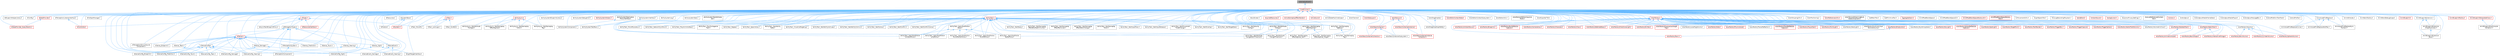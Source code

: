 digraph "AutomationEvent.h"
{
 // INTERACTIVE_SVG=YES
 // LATEX_PDF_SIZE
  bgcolor="transparent";
  edge [fontname=Helvetica,fontsize=10,labelfontname=Helvetica,labelfontsize=10];
  node [fontname=Helvetica,fontsize=10,shape=box,height=0.2,width=0.4];
  Node1 [id="Node000001",label="AutomationEvent.h",height=0.2,width=0.4,color="gray40", fillcolor="grey60", style="filled", fontcolor="black",tooltip=" "];
  Node1 -> Node2 [id="edge1_Node000001_Node000002",dir="back",color="steelblue1",style="solid",tooltip=" "];
  Node2 [id="Node000002",label="CoreMinimal.h",height=0.2,width=0.4,color="red", fillcolor="#FFF0F0", style="filled",URL="$d7/d67/CoreMinimal_8h.html",tooltip=" "];
  Node2 -> Node3 [id="edge2_Node000002_Node000003",dir="back",color="steelblue1",style="solid",tooltip=" "];
  Node3 [id="Node000003",label="AIAsyncTaskBlueprintProxy.h",height=0.2,width=0.4,color="grey40", fillcolor="white", style="filled",URL="$db/d07/AIAsyncTaskBlueprintProxy_8h.html",tooltip=" "];
  Node2 -> Node4 [id="edge3_Node000002_Node000004",dir="back",color="steelblue1",style="solid",tooltip=" "];
  Node4 [id="Node000004",label="AIBlueprintHelperLibrary.h",height=0.2,width=0.4,color="grey40", fillcolor="white", style="filled",URL="$dc/d00/AIBlueprintHelperLibrary_8h.html",tooltip=" "];
  Node2 -> Node5 [id="edge4_Node000002_Node000005",dir="back",color="steelblue1",style="solid",tooltip=" "];
  Node5 [id="Node000005",label="AIConfig.h",height=0.2,width=0.4,color="grey40", fillcolor="white", style="filled",URL="$da/da3/AIConfig_8h.html",tooltip=" "];
  Node2 -> Node6 [id="edge5_Node000002_Node000006",dir="back",color="steelblue1",style="solid",tooltip=" "];
  Node6 [id="Node000006",label="AIController.h",height=0.2,width=0.4,color="red", fillcolor="#FFF0F0", style="filled",URL="$d7/dd8/AIController_8h.html",tooltip=" "];
  Node2 -> Node9 [id="edge6_Node000002_Node000009",dir="back",color="steelblue1",style="solid",tooltip=" "];
  Node9 [id="Node000009",label="AIDataProvider.h",height=0.2,width=0.4,color="red", fillcolor="#FFF0F0", style="filled",URL="$dd/d5b/AIDataProvider_8h.html",tooltip=" "];
  Node9 -> Node10 [id="edge7_Node000009_Node000010",dir="back",color="steelblue1",style="solid",tooltip=" "];
  Node10 [id="Node000010",label="AIDataProvider_QueryParams.h",height=0.2,width=0.4,color="red", fillcolor="#FFF0F0", style="filled",URL="$d3/dd9/AIDataProvider__QueryParams_8h.html",tooltip=" "];
  Node2 -> Node10 [id="edge8_Node000002_Node000010",dir="back",color="steelblue1",style="solid",tooltip=" "];
  Node2 -> Node20 [id="edge9_Node000002_Node000020",dir="back",color="steelblue1",style="solid",tooltip=" "];
  Node20 [id="Node000020",label="AIHotSpotManager.h",height=0.2,width=0.4,color="grey40", fillcolor="white", style="filled",URL="$da/d1d/AIHotSpotManager_8h.html",tooltip=" "];
  Node2 -> Node21 [id="edge10_Node000002_Node000021",dir="back",color="steelblue1",style="solid",tooltip=" "];
  Node21 [id="Node000021",label="AIModule.h",height=0.2,width=0.4,color="grey40", fillcolor="white", style="filled",URL="$d9/df1/AIModule_8h.html",tooltip=" "];
  Node2 -> Node22 [id="edge11_Node000002_Node000022",dir="back",color="steelblue1",style="solid",tooltip=" "];
  Node22 [id="Node000022",label="AIPerceptionComponent.h",height=0.2,width=0.4,color="grey40", fillcolor="white", style="filled",URL="$d6/d0a/AIPerceptionComponent_8h.html",tooltip=" "];
  Node2 -> Node23 [id="edge12_Node000002_Node000023",dir="back",color="steelblue1",style="solid",tooltip=" "];
  Node23 [id="Node000023",label="AIPerceptionListenerInterface.h",height=0.2,width=0.4,color="grey40", fillcolor="white", style="filled",URL="$d4/dd7/AIPerceptionListenerInterface_8h.html",tooltip=" "];
  Node23 -> Node6 [id="edge13_Node000023_Node000006",dir="back",color="steelblue1",style="solid",tooltip=" "];
  Node2 -> Node24 [id="edge14_Node000002_Node000024",dir="back",color="steelblue1",style="solid",tooltip=" "];
  Node24 [id="Node000024",label="AIPerceptionStimuliSource\lComponent.h",height=0.2,width=0.4,color="grey40", fillcolor="white", style="filled",URL="$df/da3/AIPerceptionStimuliSourceComponent_8h.html",tooltip=" "];
  Node2 -> Node25 [id="edge15_Node000002_Node000025",dir="back",color="steelblue1",style="solid",tooltip=" "];
  Node25 [id="Node000025",label="AIPerceptionSystem.h",height=0.2,width=0.4,color="grey40", fillcolor="white", style="filled",URL="$d0/d08/AIPerceptionSystem_8h.html",tooltip=" "];
  Node25 -> Node22 [id="edge16_Node000025_Node000022",dir="back",color="steelblue1",style="solid",tooltip=" "];
  Node2 -> Node26 [id="edge17_Node000002_Node000026",dir="back",color="steelblue1",style="solid",tooltip=" "];
  Node26 [id="Node000026",label="AIPerceptionTypes.h",height=0.2,width=0.4,color="grey40", fillcolor="white", style="filled",URL="$de/d00/AIPerceptionTypes_8h.html",tooltip=" "];
  Node26 -> Node22 [id="edge18_Node000026_Node000022",dir="back",color="steelblue1",style="solid",tooltip=" "];
  Node26 -> Node25 [id="edge19_Node000026_Node000025",dir="back",color="steelblue1",style="solid",tooltip=" "];
  Node26 -> Node27 [id="edge20_Node000026_Node000027",dir="back",color="steelblue1",style="solid",tooltip=" "];
  Node27 [id="Node000027",label="AISense.h",height=0.2,width=0.4,color="red", fillcolor="#FFF0F0", style="filled",URL="$d3/dbd/AISense_8h.html",tooltip=" "];
  Node27 -> Node22 [id="edge21_Node000027_Node000022",dir="back",color="steelblue1",style="solid",tooltip=" "];
  Node27 -> Node24 [id="edge22_Node000027_Node000024",dir="back",color="steelblue1",style="solid",tooltip=" "];
  Node27 -> Node25 [id="edge23_Node000027_Node000025",dir="back",color="steelblue1",style="solid",tooltip=" "];
  Node27 -> Node28 [id="edge24_Node000027_Node000028",dir="back",color="steelblue1",style="solid",tooltip=" "];
  Node28 [id="Node000028",label="AISenseConfig.h",height=0.2,width=0.4,color="grey40", fillcolor="white", style="filled",URL="$d4/d73/AISenseConfig_8h.html",tooltip=" "];
  Node28 -> Node29 [id="edge25_Node000028_Node000029",dir="back",color="steelblue1",style="solid",tooltip=" "];
  Node29 [id="Node000029",label="AISenseConfig_Blueprint.h",height=0.2,width=0.4,color="grey40", fillcolor="white", style="filled",URL="$d7/ddf/AISenseConfig__Blueprint_8h.html",tooltip=" "];
  Node28 -> Node30 [id="edge26_Node000028_Node000030",dir="back",color="steelblue1",style="solid",tooltip=" "];
  Node30 [id="Node000030",label="AISenseConfig_Damage.h",height=0.2,width=0.4,color="grey40", fillcolor="white", style="filled",URL="$d4/d13/AISenseConfig__Damage_8h.html",tooltip=" "];
  Node28 -> Node31 [id="edge27_Node000028_Node000031",dir="back",color="steelblue1",style="solid",tooltip=" "];
  Node31 [id="Node000031",label="AISenseConfig_Hearing.h",height=0.2,width=0.4,color="grey40", fillcolor="white", style="filled",URL="$df/d81/AISenseConfig__Hearing_8h.html",tooltip=" "];
  Node28 -> Node32 [id="edge28_Node000028_Node000032",dir="back",color="steelblue1",style="solid",tooltip=" "];
  Node32 [id="Node000032",label="AISenseConfig_Prediction.h",height=0.2,width=0.4,color="grey40", fillcolor="white", style="filled",URL="$d2/d6e/AISenseConfig__Prediction_8h.html",tooltip=" "];
  Node28 -> Node33 [id="edge29_Node000028_Node000033",dir="back",color="steelblue1",style="solid",tooltip=" "];
  Node33 [id="Node000033",label="AISenseConfig_Sight.h",height=0.2,width=0.4,color="grey40", fillcolor="white", style="filled",URL="$d7/d17/AISenseConfig__Sight_8h.html",tooltip=" "];
  Node28 -> Node34 [id="edge30_Node000028_Node000034",dir="back",color="steelblue1",style="solid",tooltip=" "];
  Node34 [id="Node000034",label="AISenseConfig_Team.h",height=0.2,width=0.4,color="grey40", fillcolor="white", style="filled",URL="$dc/daf/AISenseConfig__Team_8h.html",tooltip=" "];
  Node28 -> Node35 [id="edge31_Node000028_Node000035",dir="back",color="steelblue1",style="solid",tooltip=" "];
  Node35 [id="Node000035",label="AISenseConfig_Touch.h",height=0.2,width=0.4,color="grey40", fillcolor="white", style="filled",URL="$df/d3a/AISenseConfig__Touch_8h.html",tooltip=" "];
  Node27 -> Node29 [id="edge32_Node000027_Node000029",dir="back",color="steelblue1",style="solid",tooltip=" "];
  Node27 -> Node30 [id="edge33_Node000027_Node000030",dir="back",color="steelblue1",style="solid",tooltip=" "];
  Node27 -> Node31 [id="edge34_Node000027_Node000031",dir="back",color="steelblue1",style="solid",tooltip=" "];
  Node27 -> Node32 [id="edge35_Node000027_Node000032",dir="back",color="steelblue1",style="solid",tooltip=" "];
  Node27 -> Node33 [id="edge36_Node000027_Node000033",dir="back",color="steelblue1",style="solid",tooltip=" "];
  Node27 -> Node34 [id="edge37_Node000027_Node000034",dir="back",color="steelblue1",style="solid",tooltip=" "];
  Node27 -> Node35 [id="edge38_Node000027_Node000035",dir="back",color="steelblue1",style="solid",tooltip=" "];
  Node27 -> Node36 [id="edge39_Node000027_Node000036",dir="back",color="steelblue1",style="solid",tooltip=" "];
  Node36 [id="Node000036",label="AISense_Blueprint.h",height=0.2,width=0.4,color="grey40", fillcolor="white", style="filled",URL="$d6/d30/AISense__Blueprint_8h.html",tooltip=" "];
  Node27 -> Node37 [id="edge40_Node000027_Node000037",dir="back",color="steelblue1",style="solid",tooltip=" "];
  Node37 [id="Node000037",label="AISense_Damage.h",height=0.2,width=0.4,color="grey40", fillcolor="white", style="filled",URL="$dd/d37/AISense__Damage_8h.html",tooltip=" "];
  Node37 -> Node30 [id="edge41_Node000037_Node000030",dir="back",color="steelblue1",style="solid",tooltip=" "];
  Node37 -> Node38 [id="edge42_Node000037_Node000038",dir="back",color="steelblue1",style="solid",tooltip=" "];
  Node38 [id="Node000038",label="AISenseEvent_Damage.h",height=0.2,width=0.4,color="grey40", fillcolor="white", style="filled",URL="$db/d23/AISenseEvent__Damage_8h.html",tooltip=" "];
  Node27 -> Node39 [id="edge43_Node000027_Node000039",dir="back",color="steelblue1",style="solid",tooltip=" "];
  Node39 [id="Node000039",label="AISense_Hearing.h",height=0.2,width=0.4,color="grey40", fillcolor="white", style="filled",URL="$dc/d03/AISense__Hearing_8h.html",tooltip=" "];
  Node39 -> Node31 [id="edge44_Node000039_Node000031",dir="back",color="steelblue1",style="solid",tooltip=" "];
  Node39 -> Node40 [id="edge45_Node000039_Node000040",dir="back",color="steelblue1",style="solid",tooltip=" "];
  Node40 [id="Node000040",label="AISenseEvent_Hearing.h",height=0.2,width=0.4,color="grey40", fillcolor="white", style="filled",URL="$df/d3a/AISenseEvent__Hearing_8h.html",tooltip=" "];
  Node27 -> Node41 [id="edge46_Node000027_Node000041",dir="back",color="steelblue1",style="solid",tooltip=" "];
  Node41 [id="Node000041",label="AISense_Prediction.h",height=0.2,width=0.4,color="grey40", fillcolor="white", style="filled",URL="$d4/de0/AISense__Prediction_8h.html",tooltip=" "];
  Node27 -> Node42 [id="edge47_Node000027_Node000042",dir="back",color="steelblue1",style="solid",tooltip=" "];
  Node42 [id="Node000042",label="AISense_Sight.h",height=0.2,width=0.4,color="grey40", fillcolor="white", style="filled",URL="$d7/d6f/AISense__Sight_8h.html",tooltip=" "];
  Node42 -> Node33 [id="edge48_Node000042_Node000033",dir="back",color="steelblue1",style="solid",tooltip=" "];
  Node42 -> Node43 [id="edge49_Node000042_Node000043",dir="back",color="steelblue1",style="solid",tooltip=" "];
  Node43 [id="Node000043",label="AISightTargetInterface.h",height=0.2,width=0.4,color="grey40", fillcolor="white", style="filled",URL="$d0/dd7/AISightTargetInterface_8h.html",tooltip=" "];
  Node27 -> Node44 [id="edge50_Node000027_Node000044",dir="back",color="steelblue1",style="solid",tooltip=" "];
  Node44 [id="Node000044",label="AISense_Team.h",height=0.2,width=0.4,color="grey40", fillcolor="white", style="filled",URL="$d7/d7a/AISense__Team_8h.html",tooltip=" "];
  Node44 -> Node34 [id="edge51_Node000044_Node000034",dir="back",color="steelblue1",style="solid",tooltip=" "];
  Node27 -> Node45 [id="edge52_Node000027_Node000045",dir="back",color="steelblue1",style="solid",tooltip=" "];
  Node45 [id="Node000045",label="AISense_Touch.h",height=0.2,width=0.4,color="grey40", fillcolor="white", style="filled",URL="$d6/db4/AISense__Touch_8h.html",tooltip=" "];
  Node26 -> Node28 [id="edge53_Node000026_Node000028",dir="back",color="steelblue1",style="solid",tooltip=" "];
  Node26 -> Node31 [id="edge54_Node000026_Node000031",dir="back",color="steelblue1",style="solid",tooltip=" "];
  Node26 -> Node33 [id="edge55_Node000026_Node000033",dir="back",color="steelblue1",style="solid",tooltip=" "];
  Node26 -> Node46 [id="edge56_Node000026_Node000046",dir="back",color="steelblue1",style="solid",tooltip=" "];
  Node46 [id="Node000046",label="AISenseEvent.h",height=0.2,width=0.4,color="grey40", fillcolor="white", style="filled",URL="$de/d44/AISenseEvent_8h.html",tooltip=" "];
  Node46 -> Node38 [id="edge57_Node000046_Node000038",dir="back",color="steelblue1",style="solid",tooltip=" "];
  Node46 -> Node40 [id="edge58_Node000046_Node000040",dir="back",color="steelblue1",style="solid",tooltip=" "];
  Node2 -> Node47 [id="edge59_Node000002_Node000047",dir="back",color="steelblue1",style="solid",tooltip=" "];
  Node47 [id="Node000047",label="AIResourceInterface.h",height=0.2,width=0.4,color="red", fillcolor="#FFF0F0", style="filled",URL="$dd/d0d/AIResourceInterface_8h.html",tooltip=" "];
  Node2 -> Node104 [id="edge60_Node000002_Node000104",dir="back",color="steelblue1",style="solid",tooltip=" "];
  Node104 [id="Node000104",label="AIResources.h",height=0.2,width=0.4,color="grey40", fillcolor="white", style="filled",URL="$d9/db0/AIResources_8h.html",tooltip=" "];
  Node2 -> Node27 [id="edge61_Node000002_Node000027",dir="back",color="steelblue1",style="solid",tooltip=" "];
  Node2 -> Node28 [id="edge62_Node000002_Node000028",dir="back",color="steelblue1",style="solid",tooltip=" "];
  Node2 -> Node29 [id="edge63_Node000002_Node000029",dir="back",color="steelblue1",style="solid",tooltip=" "];
  Node2 -> Node30 [id="edge64_Node000002_Node000030",dir="back",color="steelblue1",style="solid",tooltip=" "];
  Node2 -> Node31 [id="edge65_Node000002_Node000031",dir="back",color="steelblue1",style="solid",tooltip=" "];
  Node2 -> Node32 [id="edge66_Node000002_Node000032",dir="back",color="steelblue1",style="solid",tooltip=" "];
  Node2 -> Node33 [id="edge67_Node000002_Node000033",dir="back",color="steelblue1",style="solid",tooltip=" "];
  Node2 -> Node34 [id="edge68_Node000002_Node000034",dir="back",color="steelblue1",style="solid",tooltip=" "];
  Node2 -> Node35 [id="edge69_Node000002_Node000035",dir="back",color="steelblue1",style="solid",tooltip=" "];
  Node2 -> Node46 [id="edge70_Node000002_Node000046",dir="back",color="steelblue1",style="solid",tooltip=" "];
  Node2 -> Node38 [id="edge71_Node000002_Node000038",dir="back",color="steelblue1",style="solid",tooltip=" "];
  Node2 -> Node40 [id="edge72_Node000002_Node000040",dir="back",color="steelblue1",style="solid",tooltip=" "];
  Node2 -> Node36 [id="edge73_Node000002_Node000036",dir="back",color="steelblue1",style="solid",tooltip=" "];
  Node2 -> Node37 [id="edge74_Node000002_Node000037",dir="back",color="steelblue1",style="solid",tooltip=" "];
  Node2 -> Node39 [id="edge75_Node000002_Node000039",dir="back",color="steelblue1",style="solid",tooltip=" "];
  Node2 -> Node41 [id="edge76_Node000002_Node000041",dir="back",color="steelblue1",style="solid",tooltip=" "];
  Node2 -> Node42 [id="edge77_Node000002_Node000042",dir="back",color="steelblue1",style="solid",tooltip=" "];
  Node2 -> Node44 [id="edge78_Node000002_Node000044",dir="back",color="steelblue1",style="solid",tooltip=" "];
  Node2 -> Node45 [id="edge79_Node000002_Node000045",dir="back",color="steelblue1",style="solid",tooltip=" "];
  Node2 -> Node43 [id="edge80_Node000002_Node000043",dir="back",color="steelblue1",style="solid",tooltip=" "];
  Node2 -> Node105 [id="edge81_Node000002_Node000105",dir="back",color="steelblue1",style="solid",tooltip=" "];
  Node105 [id="Node000105",label="AISystem.h",height=0.2,width=0.4,color="red", fillcolor="#FFF0F0", style="filled",URL="$d0/d71/AISystem_8h.html",tooltip=" "];
  Node2 -> Node110 [id="edge82_Node000002_Node000110",dir="back",color="steelblue1",style="solid",tooltip=" "];
  Node110 [id="Node000110",label="AISystemBase.h",height=0.2,width=0.4,color="grey40", fillcolor="white", style="filled",URL="$d5/d44/AISystemBase_8h.html",tooltip=" "];
  Node110 -> Node21 [id="edge83_Node000110_Node000021",dir="back",color="steelblue1",style="solid",tooltip=" "];
  Node110 -> Node105 [id="edge84_Node000110_Node000105",dir="back",color="steelblue1",style="solid",tooltip=" "];
  Node2 -> Node111 [id="edge85_Node000002_Node000111",dir="back",color="steelblue1",style="solid",tooltip=" "];
  Node111 [id="Node000111",label="AITask.h",height=0.2,width=0.4,color="red", fillcolor="#FFF0F0", style="filled",URL="$d6/de2/AITask_8h.html",tooltip=" "];
  Node111 -> Node112 [id="edge86_Node000111_Node000112",dir="back",color="steelblue1",style="solid",tooltip=" "];
  Node112 [id="Node000112",label="AITask_LockLogic.h",height=0.2,width=0.4,color="grey40", fillcolor="white", style="filled",URL="$d8/d28/AITask__LockLogic_8h.html",tooltip=" "];
  Node111 -> Node101 [id="edge87_Node000111_Node000101",dir="back",color="steelblue1",style="solid",tooltip=" "];
  Node101 [id="Node000101",label="AITask_MoveTo.h",height=0.2,width=0.4,color="grey40", fillcolor="white", style="filled",URL="$d4/dc4/AITask__MoveTo_8h.html",tooltip=" "];
  Node111 -> Node113 [id="edge88_Node000111_Node000113",dir="back",color="steelblue1",style="solid",tooltip=" "];
  Node113 [id="Node000113",label="AITask_RunEQS.h",height=0.2,width=0.4,color="grey40", fillcolor="white", style="filled",URL="$d9/d9f/AITask__RunEQS_8h.html",tooltip=" "];
  Node2 -> Node112 [id="edge89_Node000002_Node000112",dir="back",color="steelblue1",style="solid",tooltip=" "];
  Node2 -> Node101 [id="edge90_Node000002_Node000101",dir="back",color="steelblue1",style="solid",tooltip=" "];
  Node2 -> Node113 [id="edge91_Node000002_Node000113",dir="back",color="steelblue1",style="solid",tooltip=" "];
  Node2 -> Node114 [id="edge92_Node000002_Node000114",dir="back",color="steelblue1",style="solid",tooltip=" "];
  Node114 [id="Node000114",label="AITypes.h",height=0.2,width=0.4,color="red", fillcolor="#FFF0F0", style="filled",URL="$dd/d64/AITypes_8h.html",tooltip=" "];
  Node114 -> Node3 [id="edge93_Node000114_Node000003",dir="back",color="steelblue1",style="solid",tooltip=" "];
  Node114 -> Node6 [id="edge94_Node000114_Node000006",dir="back",color="steelblue1",style="solid",tooltip=" "];
  Node114 -> Node26 [id="edge95_Node000114_Node000026",dir="back",color="steelblue1",style="solid",tooltip=" "];
  Node114 -> Node47 [id="edge96_Node000114_Node000047",dir="back",color="steelblue1",style="solid",tooltip=" "];
  Node114 -> Node101 [id="edge97_Node000114_Node000101",dir="back",color="steelblue1",style="solid",tooltip=" "];
  Node2 -> Node119 [id="edge98_Node000002_Node000119",dir="back",color="steelblue1",style="solid",tooltip=" "];
  Node119 [id="Node000119",label="AbilityAsync.h",height=0.2,width=0.4,color="red", fillcolor="#FFF0F0", style="filled",URL="$d8/dce/AbilityAsync_8h.html",tooltip=" "];
  Node119 -> Node120 [id="edge99_Node000119_Node000120",dir="back",color="steelblue1",style="solid",tooltip=" "];
  Node120 [id="Node000120",label="AbilityAsync_WaitAttribute\lChanged.h",height=0.2,width=0.4,color="grey40", fillcolor="white", style="filled",URL="$d8/d81/AbilityAsync__WaitAttributeChanged_8h.html",tooltip=" "];
  Node119 -> Node121 [id="edge100_Node000119_Node000121",dir="back",color="steelblue1",style="solid",tooltip=" "];
  Node121 [id="Node000121",label="AbilityAsync_WaitGameplay\lEffectApplied.h",height=0.2,width=0.4,color="grey40", fillcolor="white", style="filled",URL="$dd/d1a/AbilityAsync__WaitGameplayEffectApplied_8h.html",tooltip=" "];
  Node119 -> Node122 [id="edge101_Node000119_Node000122",dir="back",color="steelblue1",style="solid",tooltip=" "];
  Node122 [id="Node000122",label="AbilityAsync_WaitGameplay\lEvent.h",height=0.2,width=0.4,color="grey40", fillcolor="white", style="filled",URL="$d4/d2d/AbilityAsync__WaitGameplayEvent_8h.html",tooltip=" "];
  Node119 -> Node123 [id="edge102_Node000119_Node000123",dir="back",color="steelblue1",style="solid",tooltip=" "];
  Node123 [id="Node000123",label="AbilityAsync_WaitGameplay\lTag.h",height=0.2,width=0.4,color="grey40", fillcolor="white", style="filled",URL="$d8/dc5/AbilityAsync__WaitGameplayTag_8h.html",tooltip=" "];
  Node2 -> Node120 [id="edge103_Node000002_Node000120",dir="back",color="steelblue1",style="solid",tooltip=" "];
  Node2 -> Node121 [id="edge104_Node000002_Node000121",dir="back",color="steelblue1",style="solid",tooltip=" "];
  Node2 -> Node122 [id="edge105_Node000002_Node000122",dir="back",color="steelblue1",style="solid",tooltip=" "];
  Node2 -> Node123 [id="edge106_Node000002_Node000123",dir="back",color="steelblue1",style="solid",tooltip=" "];
  Node2 -> Node126 [id="edge107_Node000002_Node000126",dir="back",color="steelblue1",style="solid",tooltip=" "];
  Node126 [id="Node000126",label="AbilitySystemBlueprintLibrary.h",height=0.2,width=0.4,color="grey40", fillcolor="white", style="filled",URL="$d5/dd6/AbilitySystemBlueprintLibrary_8h.html",tooltip=" "];
  Node2 -> Node127 [id="edge108_Node000002_Node000127",dir="back",color="steelblue1",style="solid",tooltip=" "];
  Node127 [id="Node000127",label="AbilitySystemComponent.h",height=0.2,width=0.4,color="grey40", fillcolor="white", style="filled",URL="$d0/da3/AbilitySystemComponent_8h.html",tooltip=" "];
  Node2 -> Node128 [id="edge109_Node000002_Node000128",dir="back",color="steelblue1",style="solid",tooltip=" "];
  Node128 [id="Node000128",label="AbilitySystemDebugHUD.h",height=0.2,width=0.4,color="grey40", fillcolor="white", style="filled",URL="$dc/d84/AbilitySystemDebugHUD_8h.html",tooltip=" "];
  Node2 -> Node129 [id="edge110_Node000002_Node000129",dir="back",color="steelblue1",style="solid",tooltip=" "];
  Node129 [id="Node000129",label="AbilitySystemGlobals.h",height=0.2,width=0.4,color="red", fillcolor="#FFF0F0", style="filled",URL="$dc/d82/AbilitySystemGlobals_8h.html",tooltip=" "];
  Node2 -> Node131 [id="edge111_Node000002_Node000131",dir="back",color="steelblue1",style="solid",tooltip=" "];
  Node131 [id="Node000131",label="AbilitySystemInterface.h",height=0.2,width=0.4,color="grey40", fillcolor="white", style="filled",URL="$d8/d76/AbilitySystemInterface_8h.html",tooltip=" "];
  Node131 -> Node132 [id="edge112_Node000131_Node000132",dir="back",color="steelblue1",style="solid",tooltip=" "];
  Node132 [id="Node000132",label="AbilitySystemTestPawn.h",height=0.2,width=0.4,color="grey40", fillcolor="white", style="filled",URL="$d9/d5f/AbilitySystemTestPawn_8h.html",tooltip=" "];
  Node2 -> Node133 [id="edge113_Node000002_Node000133",dir="back",color="steelblue1",style="solid",tooltip=" "];
  Node133 [id="Node000133",label="AbilitySystemLog.h",height=0.2,width=0.4,color="grey40", fillcolor="white", style="filled",URL="$d9/d0f/AbilitySystemLog_8h.html",tooltip=" "];
  Node2 -> Node134 [id="edge114_Node000002_Node000134",dir="back",color="steelblue1",style="solid",tooltip=" "];
  Node134 [id="Node000134",label="AbilitySystemReplication\lProxyInterface.h",height=0.2,width=0.4,color="grey40", fillcolor="white", style="filled",URL="$d9/d17/AbilitySystemReplicationProxyInterface_8h.html",tooltip=" "];
  Node134 -> Node127 [id="edge115_Node000134_Node000127",dir="back",color="steelblue1",style="solid",tooltip=" "];
  Node2 -> Node135 [id="edge116_Node000002_Node000135",dir="back",color="steelblue1",style="solid",tooltip=" "];
  Node135 [id="Node000135",label="AbilitySystemStats.h",height=0.2,width=0.4,color="grey40", fillcolor="white", style="filled",URL="$d2/d42/AbilitySystemStats_8h.html",tooltip=" "];
  Node2 -> Node136 [id="edge117_Node000002_Node000136",dir="back",color="steelblue1",style="solid",tooltip=" "];
  Node136 [id="Node000136",label="AbilitySystemTestAttribute\lSet.h",height=0.2,width=0.4,color="grey40", fillcolor="white", style="filled",URL="$df/d1f/AbilitySystemTestAttributeSet_8h.html",tooltip=" "];
  Node2 -> Node132 [id="edge118_Node000002_Node000132",dir="back",color="steelblue1",style="solid",tooltip=" "];
  Node2 -> Node137 [id="edge119_Node000002_Node000137",dir="back",color="steelblue1",style="solid",tooltip=" "];
  Node137 [id="Node000137",label="AbilityTask.h",height=0.2,width=0.4,color="red", fillcolor="#FFF0F0", style="filled",URL="$d2/d8e/AbilityTask_8h.html",tooltip=" "];
  Node137 -> Node138 [id="edge120_Node000137_Node000138",dir="back",color="steelblue1",style="solid",tooltip=" "];
  Node138 [id="Node000138",label="AbilityTask_ApplyRootMotion\lConstantForce.h",height=0.2,width=0.4,color="grey40", fillcolor="white", style="filled",URL="$d0/de8/AbilityTask__ApplyRootMotionConstantForce_8h.html",tooltip=" "];
  Node137 -> Node139 [id="edge121_Node000137_Node000139",dir="back",color="steelblue1",style="solid",tooltip=" "];
  Node139 [id="Node000139",label="AbilityTask_ApplyRootMotion\lJumpForce.h",height=0.2,width=0.4,color="grey40", fillcolor="white", style="filled",URL="$d7/db6/AbilityTask__ApplyRootMotionJumpForce_8h.html",tooltip=" "];
  Node137 -> Node140 [id="edge122_Node000137_Node000140",dir="back",color="steelblue1",style="solid",tooltip=" "];
  Node140 [id="Node000140",label="AbilityTask_ApplyRootMotion\lMoveToActorForce.h",height=0.2,width=0.4,color="grey40", fillcolor="white", style="filled",URL="$d5/de3/AbilityTask__ApplyRootMotionMoveToActorForce_8h.html",tooltip=" "];
  Node137 -> Node141 [id="edge123_Node000137_Node000141",dir="back",color="steelblue1",style="solid",tooltip=" "];
  Node141 [id="Node000141",label="AbilityTask_ApplyRootMotion\lMoveToForce.h",height=0.2,width=0.4,color="grey40", fillcolor="white", style="filled",URL="$d3/dc3/AbilityTask__ApplyRootMotionMoveToForce_8h.html",tooltip=" "];
  Node137 -> Node142 [id="edge124_Node000137_Node000142",dir="back",color="steelblue1",style="solid",tooltip=" "];
  Node142 [id="Node000142",label="AbilityTask_ApplyRootMotion\lRadialForce.h",height=0.2,width=0.4,color="grey40", fillcolor="white", style="filled",URL="$da/d06/AbilityTask__ApplyRootMotionRadialForce_8h.html",tooltip=" "];
  Node137 -> Node143 [id="edge125_Node000137_Node000143",dir="back",color="steelblue1",style="solid",tooltip=" "];
  Node143 [id="Node000143",label="AbilityTask_ApplyRootMotion\l_Base.h",height=0.2,width=0.4,color="grey40", fillcolor="white", style="filled",URL="$d8/d7d/AbilityTask__ApplyRootMotion__Base_8h.html",tooltip=" "];
  Node143 -> Node138 [id="edge126_Node000143_Node000138",dir="back",color="steelblue1",style="solid",tooltip=" "];
  Node143 -> Node139 [id="edge127_Node000143_Node000139",dir="back",color="steelblue1",style="solid",tooltip=" "];
  Node143 -> Node140 [id="edge128_Node000143_Node000140",dir="back",color="steelblue1",style="solid",tooltip=" "];
  Node143 -> Node141 [id="edge129_Node000143_Node000141",dir="back",color="steelblue1",style="solid",tooltip=" "];
  Node143 -> Node142 [id="edge130_Node000143_Node000142",dir="back",color="steelblue1",style="solid",tooltip=" "];
  Node137 -> Node144 [id="edge131_Node000137_Node000144",dir="back",color="steelblue1",style="solid",tooltip=" "];
  Node144 [id="Node000144",label="AbilityTask_MoveToLocation.h",height=0.2,width=0.4,color="grey40", fillcolor="white", style="filled",URL="$da/d8d/AbilityTask__MoveToLocation_8h.html",tooltip=" "];
  Node137 -> Node145 [id="edge132_Node000137_Node000145",dir="back",color="steelblue1",style="solid",tooltip=" "];
  Node145 [id="Node000145",label="AbilityTask_NetworkSyncPoint.h",height=0.2,width=0.4,color="grey40", fillcolor="white", style="filled",URL="$dc/d62/AbilityTask__NetworkSyncPoint_8h.html",tooltip=" "];
  Node137 -> Node146 [id="edge133_Node000137_Node000146",dir="back",color="steelblue1",style="solid",tooltip=" "];
  Node146 [id="Node000146",label="AbilityTask_PlayAnimAndWait.h",height=0.2,width=0.4,color="grey40", fillcolor="white", style="filled",URL="$d4/d50/AbilityTask__PlayAnimAndWait_8h.html",tooltip=" "];
  Node137 -> Node147 [id="edge134_Node000137_Node000147",dir="back",color="steelblue1",style="solid",tooltip=" "];
  Node147 [id="Node000147",label="AbilityTask_PlayMontageAnd\lWait.h",height=0.2,width=0.4,color="grey40", fillcolor="white", style="filled",URL="$de/d05/AbilityTask__PlayMontageAndWait_8h.html",tooltip=" "];
  Node137 -> Node148 [id="edge135_Node000137_Node000148",dir="back",color="steelblue1",style="solid",tooltip=" "];
  Node148 [id="Node000148",label="AbilityTask_Repeat.h",height=0.2,width=0.4,color="grey40", fillcolor="white", style="filled",URL="$da/d7d/AbilityTask__Repeat_8h.html",tooltip=" "];
  Node137 -> Node149 [id="edge136_Node000137_Node000149",dir="back",color="steelblue1",style="solid",tooltip=" "];
  Node149 [id="Node000149",label="AbilityTask_SpawnActor.h",height=0.2,width=0.4,color="grey40", fillcolor="white", style="filled",URL="$dc/d97/AbilityTask__SpawnActor_8h.html",tooltip=" "];
  Node137 -> Node150 [id="edge137_Node000137_Node000150",dir="back",color="steelblue1",style="solid",tooltip=" "];
  Node150 [id="Node000150",label="AbilityTask_StartAbility\lState.h",height=0.2,width=0.4,color="grey40", fillcolor="white", style="filled",URL="$db/d91/AbilityTask__StartAbilityState_8h.html",tooltip=" "];
  Node137 -> Node151 [id="edge138_Node000137_Node000151",dir="back",color="steelblue1",style="solid",tooltip=" "];
  Node151 [id="Node000151",label="AbilityTask_VisualizeTargeting.h",height=0.2,width=0.4,color="grey40", fillcolor="white", style="filled",URL="$df/dbd/AbilityTask__VisualizeTargeting_8h.html",tooltip=" "];
  Node137 -> Node152 [id="edge139_Node000137_Node000152",dir="back",color="steelblue1",style="solid",tooltip=" "];
  Node152 [id="Node000152",label="AbilityTask_WaitAbilityActivate.h",height=0.2,width=0.4,color="grey40", fillcolor="white", style="filled",URL="$db/da3/AbilityTask__WaitAbilityActivate_8h.html",tooltip=" "];
  Node137 -> Node153 [id="edge140_Node000137_Node000153",dir="back",color="steelblue1",style="solid",tooltip=" "];
  Node153 [id="Node000153",label="AbilityTask_WaitAbilityCommit.h",height=0.2,width=0.4,color="grey40", fillcolor="white", style="filled",URL="$de/de8/AbilityTask__WaitAbilityCommit_8h.html",tooltip=" "];
  Node137 -> Node154 [id="edge141_Node000137_Node000154",dir="back",color="steelblue1",style="solid",tooltip=" "];
  Node154 [id="Node000154",label="AbilityTask_WaitAttribute\lChange.h",height=0.2,width=0.4,color="grey40", fillcolor="white", style="filled",URL="$dd/d60/AbilityTask__WaitAttributeChange_8h.html",tooltip=" "];
  Node154 -> Node155 [id="edge142_Node000154_Node000155",dir="back",color="steelblue1",style="solid",tooltip=" "];
  Node155 [id="Node000155",label="AbilityTask_WaitAttribute\lChangeRatioThreshold.h",height=0.2,width=0.4,color="grey40", fillcolor="white", style="filled",URL="$de/d5e/AbilityTask__WaitAttributeChangeRatioThreshold_8h.html",tooltip=" "];
  Node154 -> Node156 [id="edge143_Node000154_Node000156",dir="back",color="steelblue1",style="solid",tooltip=" "];
  Node156 [id="Node000156",label="AbilityTask_WaitAttribute\lChangeThreshold.h",height=0.2,width=0.4,color="grey40", fillcolor="white", style="filled",URL="$db/d3e/AbilityTask__WaitAttributeChangeThreshold_8h.html",tooltip=" "];
  Node137 -> Node155 [id="edge144_Node000137_Node000155",dir="back",color="steelblue1",style="solid",tooltip=" "];
  Node137 -> Node156 [id="edge145_Node000137_Node000156",dir="back",color="steelblue1",style="solid",tooltip=" "];
  Node137 -> Node157 [id="edge146_Node000137_Node000157",dir="back",color="steelblue1",style="solid",tooltip=" "];
  Node157 [id="Node000157",label="AbilityTask_WaitCancel.h",height=0.2,width=0.4,color="grey40", fillcolor="white", style="filled",URL="$dc/d16/AbilityTask__WaitCancel_8h.html",tooltip=" "];
  Node137 -> Node158 [id="edge147_Node000137_Node000158",dir="back",color="steelblue1",style="solid",tooltip=" "];
  Node158 [id="Node000158",label="AbilityTask_WaitConfirm.h",height=0.2,width=0.4,color="grey40", fillcolor="white", style="filled",URL="$d3/d4f/AbilityTask__WaitConfirm_8h.html",tooltip=" "];
  Node137 -> Node159 [id="edge148_Node000137_Node000159",dir="back",color="steelblue1",style="solid",tooltip=" "];
  Node159 [id="Node000159",label="AbilityTask_WaitConfirmCancel.h",height=0.2,width=0.4,color="grey40", fillcolor="white", style="filled",URL="$de/d88/AbilityTask__WaitConfirmCancel_8h.html",tooltip=" "];
  Node137 -> Node160 [id="edge149_Node000137_Node000160",dir="back",color="steelblue1",style="solid",tooltip=" "];
  Node160 [id="Node000160",label="AbilityTask_WaitDelay.h",height=0.2,width=0.4,color="grey40", fillcolor="white", style="filled",URL="$dc/d63/AbilityTask__WaitDelay_8h.html",tooltip=" "];
  Node137 -> Node161 [id="edge150_Node000137_Node000161",dir="back",color="steelblue1",style="solid",tooltip=" "];
  Node161 [id="Node000161",label="AbilityTask_WaitGameplay\lEffectApplied.h",height=0.2,width=0.4,color="grey40", fillcolor="white", style="filled",URL="$d8/dfe/AbilityTask__WaitGameplayEffectApplied_8h.html",tooltip=" "];
  Node161 -> Node162 [id="edge151_Node000161_Node000162",dir="back",color="steelblue1",style="solid",tooltip=" "];
  Node162 [id="Node000162",label="AbilityTask_WaitGameplay\lEffectApplied_Self.h",height=0.2,width=0.4,color="grey40", fillcolor="white", style="filled",URL="$d0/d01/AbilityTask__WaitGameplayEffectApplied__Self_8h.html",tooltip=" "];
  Node161 -> Node163 [id="edge152_Node000161_Node000163",dir="back",color="steelblue1",style="solid",tooltip=" "];
  Node163 [id="Node000163",label="AbilityTask_WaitGameplay\lEffectApplied_Target.h",height=0.2,width=0.4,color="grey40", fillcolor="white", style="filled",URL="$db/dc4/AbilityTask__WaitGameplayEffectApplied__Target_8h.html",tooltip=" "];
  Node137 -> Node164 [id="edge153_Node000137_Node000164",dir="back",color="steelblue1",style="solid",tooltip=" "];
  Node164 [id="Node000164",label="AbilityTask_WaitGameplay\lEffectBlockedImmunity.h",height=0.2,width=0.4,color="grey40", fillcolor="white", style="filled",URL="$d4/d24/AbilityTask__WaitGameplayEffectBlockedImmunity_8h.html",tooltip=" "];
  Node137 -> Node165 [id="edge154_Node000137_Node000165",dir="back",color="steelblue1",style="solid",tooltip=" "];
  Node165 [id="Node000165",label="AbilityTask_WaitGameplay\lEffectRemoved.h",height=0.2,width=0.4,color="grey40", fillcolor="white", style="filled",URL="$d1/da9/AbilityTask__WaitGameplayEffectRemoved_8h.html",tooltip=" "];
  Node137 -> Node166 [id="edge155_Node000137_Node000166",dir="back",color="steelblue1",style="solid",tooltip=" "];
  Node166 [id="Node000166",label="AbilityTask_WaitGameplay\lEffectStackChange.h",height=0.2,width=0.4,color="grey40", fillcolor="white", style="filled",URL="$de/db3/AbilityTask__WaitGameplayEffectStackChange_8h.html",tooltip=" "];
  Node137 -> Node167 [id="edge156_Node000137_Node000167",dir="back",color="steelblue1",style="solid",tooltip=" "];
  Node167 [id="Node000167",label="AbilityTask_WaitGameplay\lEvent.h",height=0.2,width=0.4,color="grey40", fillcolor="white", style="filled",URL="$dc/db8/AbilityTask__WaitGameplayEvent_8h.html",tooltip=" "];
  Node137 -> Node168 [id="edge157_Node000137_Node000168",dir="back",color="steelblue1",style="solid",tooltip=" "];
  Node168 [id="Node000168",label="AbilityTask_WaitGameplay\lTagBase.h",height=0.2,width=0.4,color="grey40", fillcolor="white", style="filled",URL="$d8/dd0/AbilityTask__WaitGameplayTagBase_8h.html",tooltip=" "];
  Node168 -> Node169 [id="edge158_Node000168_Node000169",dir="back",color="steelblue1",style="solid",tooltip=" "];
  Node169 [id="Node000169",label="AbilityTask_WaitGameplay\lTag.h",height=0.2,width=0.4,color="grey40", fillcolor="white", style="filled",URL="$d3/d4f/AbilityTask__WaitGameplayTag_8h.html",tooltip=" "];
  Node137 -> Node172 [id="edge159_Node000137_Node000172",dir="back",color="steelblue1",style="solid",tooltip=" "];
  Node172 [id="Node000172",label="AbilityTask_WaitInputPress.h",height=0.2,width=0.4,color="grey40", fillcolor="white", style="filled",URL="$d6/d00/AbilityTask__WaitInputPress_8h.html",tooltip=" "];
  Node137 -> Node173 [id="edge160_Node000137_Node000173",dir="back",color="steelblue1",style="solid",tooltip=" "];
  Node173 [id="Node000173",label="AbilityTask_WaitInputRelease.h",height=0.2,width=0.4,color="grey40", fillcolor="white", style="filled",URL="$d1/d89/AbilityTask__WaitInputRelease_8h.html",tooltip=" "];
  Node137 -> Node174 [id="edge161_Node000137_Node000174",dir="back",color="steelblue1",style="solid",tooltip=" "];
  Node174 [id="Node000174",label="AbilityTask_WaitMovement\lModeChange.h",height=0.2,width=0.4,color="grey40", fillcolor="white", style="filled",URL="$d9/df7/AbilityTask__WaitMovementModeChange_8h.html",tooltip=" "];
  Node137 -> Node175 [id="edge162_Node000137_Node000175",dir="back",color="steelblue1",style="solid",tooltip=" "];
  Node175 [id="Node000175",label="AbilityTask_WaitOverlap.h",height=0.2,width=0.4,color="grey40", fillcolor="white", style="filled",URL="$d9/dab/AbilityTask__WaitOverlap_8h.html",tooltip=" "];
  Node137 -> Node176 [id="edge163_Node000137_Node000176",dir="back",color="steelblue1",style="solid",tooltip=" "];
  Node176 [id="Node000176",label="AbilityTask_WaitTargetData.h",height=0.2,width=0.4,color="grey40", fillcolor="white", style="filled",URL="$d2/d40/AbilityTask__WaitTargetData_8h.html",tooltip=" "];
  Node137 -> Node177 [id="edge164_Node000137_Node000177",dir="back",color="steelblue1",style="solid",tooltip=" "];
  Node177 [id="Node000177",label="AbilityTask_WaitVelocity\lChange.h",height=0.2,width=0.4,color="grey40", fillcolor="white", style="filled",URL="$da/d38/AbilityTask__WaitVelocityChange_8h.html",tooltip=" "];
  Node2 -> Node138 [id="edge165_Node000002_Node000138",dir="back",color="steelblue1",style="solid",tooltip=" "];
  Node2 -> Node139 [id="edge166_Node000002_Node000139",dir="back",color="steelblue1",style="solid",tooltip=" "];
  Node2 -> Node140 [id="edge167_Node000002_Node000140",dir="back",color="steelblue1",style="solid",tooltip=" "];
  Node2 -> Node141 [id="edge168_Node000002_Node000141",dir="back",color="steelblue1",style="solid",tooltip=" "];
  Node2 -> Node142 [id="edge169_Node000002_Node000142",dir="back",color="steelblue1",style="solid",tooltip=" "];
  Node2 -> Node143 [id="edge170_Node000002_Node000143",dir="back",color="steelblue1",style="solid",tooltip=" "];
  Node2 -> Node144 [id="edge171_Node000002_Node000144",dir="back",color="steelblue1",style="solid",tooltip=" "];
  Node2 -> Node145 [id="edge172_Node000002_Node000145",dir="back",color="steelblue1",style="solid",tooltip=" "];
  Node2 -> Node146 [id="edge173_Node000002_Node000146",dir="back",color="steelblue1",style="solid",tooltip=" "];
  Node2 -> Node147 [id="edge174_Node000002_Node000147",dir="back",color="steelblue1",style="solid",tooltip=" "];
  Node2 -> Node148 [id="edge175_Node000002_Node000148",dir="back",color="steelblue1",style="solid",tooltip=" "];
  Node2 -> Node149 [id="edge176_Node000002_Node000149",dir="back",color="steelblue1",style="solid",tooltip=" "];
  Node2 -> Node150 [id="edge177_Node000002_Node000150",dir="back",color="steelblue1",style="solid",tooltip=" "];
  Node2 -> Node151 [id="edge178_Node000002_Node000151",dir="back",color="steelblue1",style="solid",tooltip=" "];
  Node2 -> Node152 [id="edge179_Node000002_Node000152",dir="back",color="steelblue1",style="solid",tooltip=" "];
  Node2 -> Node153 [id="edge180_Node000002_Node000153",dir="back",color="steelblue1",style="solid",tooltip=" "];
  Node2 -> Node154 [id="edge181_Node000002_Node000154",dir="back",color="steelblue1",style="solid",tooltip=" "];
  Node2 -> Node155 [id="edge182_Node000002_Node000155",dir="back",color="steelblue1",style="solid",tooltip=" "];
  Node2 -> Node156 [id="edge183_Node000002_Node000156",dir="back",color="steelblue1",style="solid",tooltip=" "];
  Node2 -> Node157 [id="edge184_Node000002_Node000157",dir="back",color="steelblue1",style="solid",tooltip=" "];
  Node2 -> Node158 [id="edge185_Node000002_Node000158",dir="back",color="steelblue1",style="solid",tooltip=" "];
  Node2 -> Node159 [id="edge186_Node000002_Node000159",dir="back",color="steelblue1",style="solid",tooltip=" "];
  Node2 -> Node160 [id="edge187_Node000002_Node000160",dir="back",color="steelblue1",style="solid",tooltip=" "];
  Node2 -> Node161 [id="edge188_Node000002_Node000161",dir="back",color="steelblue1",style="solid",tooltip=" "];
  Node2 -> Node162 [id="edge189_Node000002_Node000162",dir="back",color="steelblue1",style="solid",tooltip=" "];
  Node2 -> Node163 [id="edge190_Node000002_Node000163",dir="back",color="steelblue1",style="solid",tooltip=" "];
  Node2 -> Node164 [id="edge191_Node000002_Node000164",dir="back",color="steelblue1",style="solid",tooltip=" "];
  Node2 -> Node165 [id="edge192_Node000002_Node000165",dir="back",color="steelblue1",style="solid",tooltip=" "];
  Node2 -> Node166 [id="edge193_Node000002_Node000166",dir="back",color="steelblue1",style="solid",tooltip=" "];
  Node2 -> Node167 [id="edge194_Node000002_Node000167",dir="back",color="steelblue1",style="solid",tooltip=" "];
  Node2 -> Node169 [id="edge195_Node000002_Node000169",dir="back",color="steelblue1",style="solid",tooltip=" "];
  Node2 -> Node168 [id="edge196_Node000002_Node000168",dir="back",color="steelblue1",style="solid",tooltip=" "];
  Node2 -> Node172 [id="edge197_Node000002_Node000172",dir="back",color="steelblue1",style="solid",tooltip=" "];
  Node2 -> Node173 [id="edge198_Node000002_Node000173",dir="back",color="steelblue1",style="solid",tooltip=" "];
  Node2 -> Node174 [id="edge199_Node000002_Node000174",dir="back",color="steelblue1",style="solid",tooltip=" "];
  Node2 -> Node175 [id="edge200_Node000002_Node000175",dir="back",color="steelblue1",style="solid",tooltip=" "];
  Node2 -> Node176 [id="edge201_Node000002_Node000176",dir="back",color="steelblue1",style="solid",tooltip=" "];
  Node2 -> Node177 [id="edge202_Node000002_Node000177",dir="back",color="steelblue1",style="solid",tooltip=" "];
  Node2 -> Node178 [id="edge203_Node000002_Node000178",dir="back",color="steelblue1",style="solid",tooltip=" "];
  Node178 [id="Node000178",label="AboutScreen.h",height=0.2,width=0.4,color="grey40", fillcolor="white", style="filled",URL="$d0/d33/AboutScreen_8h.html",tooltip=" "];
  Node2 -> Node179 [id="edge204_Node000002_Node000179",dir="back",color="steelblue1",style="solid",tooltip=" "];
  Node179 [id="Node000179",label="AcquiredResources.h",height=0.2,width=0.4,color="red", fillcolor="#FFF0F0", style="filled",URL="$d2/dbe/AcquiredResources_8h.html",tooltip=" "];
  Node2 -> Node181 [id="edge205_Node000002_Node000181",dir="back",color="steelblue1",style="solid",tooltip=" "];
  Node181 [id="Node000181",label="ActiveGameplayEffectIterator.h",height=0.2,width=0.4,color="red", fillcolor="#FFF0F0", style="filled",URL="$d5/d9f/ActiveGameplayEffectIterator_8h.html",tooltip=" "];
  Node2 -> Node203 [id="edge206_Node000002_Node000203",dir="back",color="steelblue1",style="solid",tooltip=" "];
  Node203 [id="Node000203",label="ActiveSound.h",height=0.2,width=0.4,color="red", fillcolor="#FFF0F0", style="filled",URL="$dc/d95/ActiveSound_8h.html",tooltip=" "];
  Node2 -> Node209 [id="edge207_Node000002_Node000209",dir="back",color="steelblue1",style="solid",tooltip=" "];
  Node209 [id="Node000209",label="ActiveStateMachineScope.h",height=0.2,width=0.4,color="grey40", fillcolor="white", style="filled",URL="$db/d6d/ActiveStateMachineScope_8h.html",tooltip=" "];
  Node2 -> Node210 [id="edge208_Node000002_Node000210",dir="back",color="steelblue1",style="solid",tooltip=" "];
  Node210 [id="Node000210",label="ActorChannel.h",height=0.2,width=0.4,color="grey40", fillcolor="white", style="filled",URL="$d5/de0/ActorChannel_8h.html",tooltip=" "];
  Node2 -> Node211 [id="edge209_Node000002_Node000211",dir="back",color="steelblue1",style="solid",tooltip=" "];
  Node211 [id="Node000211",label="ActorDataLayer.h",height=0.2,width=0.4,color="red", fillcolor="#FFF0F0", style="filled",URL="$d1/d31/ActorDataLayer_8h.html",tooltip=" "];
  Node2 -> Node229 [id="edge210_Node000002_Node000229",dir="back",color="steelblue1",style="solid",tooltip=" "];
  Node229 [id="Node000229",label="ActorDescContainer.h",height=0.2,width=0.4,color="red", fillcolor="#FFF0F0", style="filled",URL="$de/df0/ActorDescContainer_8h.html",tooltip=" "];
  Node229 -> Node230 [id="edge211_Node000229_Node000230",dir="back",color="steelblue1",style="solid",tooltip=" "];
  Node230 [id="Node000230",label="ActorDescContainerCollection.h",height=0.2,width=0.4,color="red", fillcolor="#FFF0F0", style="filled",URL="$dc/df2/ActorDescContainerCollection_8h.html",tooltip=" "];
  Node229 -> Node241 [id="edge212_Node000229_Node000241",dir="back",color="steelblue1",style="solid",tooltip=" "];
  Node241 [id="Node000241",label="ActorDescContainerSubsystem.h",height=0.2,width=0.4,color="grey40", fillcolor="white", style="filled",URL="$d1/d29/ActorDescContainerSubsystem_8h.html",tooltip=" "];
  Node2 -> Node230 [id="edge213_Node000002_Node000230",dir="back",color="steelblue1",style="solid",tooltip=" "];
  Node2 -> Node243 [id="edge214_Node000002_Node000243",dir="back",color="steelblue1",style="solid",tooltip=" "];
  Node243 [id="Node000243",label="ActorDescContainerInstance.h",height=0.2,width=0.4,color="red", fillcolor="#FFF0F0", style="filled",URL="$d0/dd1/ActorDescContainerInstance_8h.html",tooltip=" "];
  Node243 -> Node244 [id="edge215_Node000243_Node000244",dir="back",color="steelblue1",style="solid",tooltip=" "];
  Node244 [id="Node000244",label="ActorDescContainerInstance\lCollection.h",height=0.2,width=0.4,color="red", fillcolor="#FFF0F0", style="filled",URL="$df/d80/ActorDescContainerInstanceCollection_8h.html",tooltip=" "];
  Node2 -> Node244 [id="edge216_Node000002_Node000244",dir="back",color="steelblue1",style="solid",tooltip=" "];
  Node2 -> Node241 [id="edge217_Node000002_Node000241",dir="back",color="steelblue1",style="solid",tooltip=" "];
  Node2 -> Node248 [id="edge218_Node000002_Node000248",dir="back",color="steelblue1",style="solid",tooltip=" "];
  Node248 [id="Node000248",label="ActorDescList.h",height=0.2,width=0.4,color="red", fillcolor="#FFF0F0", style="filled",URL="$d7/da2/ActorDescList_8h.html",tooltip=" "];
  Node248 -> Node229 [id="edge219_Node000248_Node000229",dir="back",color="steelblue1",style="solid",tooltip=" "];
  Node248 -> Node243 [id="edge220_Node000248_Node000243",dir="back",color="steelblue1",style="solid",tooltip=" "];
  Node2 -> Node250 [id="edge221_Node000002_Node000250",dir="back",color="steelblue1",style="solid",tooltip=" "];
  Node250 [id="Node000250",label="ActorDragDropGraphEdOp.h",height=0.2,width=0.4,color="grey40", fillcolor="white", style="filled",URL="$d0/d9b/ActorDragDropGraphEdOp_8h.html",tooltip=" "];
  Node2 -> Node251 [id="edge222_Node000002_Node000251",dir="back",color="steelblue1",style="solid",tooltip=" "];
  Node251 [id="Node000251",label="ActorDragDropOp.h",height=0.2,width=0.4,color="grey40", fillcolor="white", style="filled",URL="$dd/d1a/ActorDragDropOp_8h.html",tooltip=" "];
  Node251 -> Node250 [id="edge223_Node000251_Node000250",dir="back",color="steelblue1",style="solid",tooltip=" "];
  Node2 -> Node252 [id="edge224_Node000002_Node000252",dir="back",color="steelblue1",style="solid",tooltip=" "];
  Node252 [id="Node000252",label="ActorEditorContextState.h",height=0.2,width=0.4,color="red", fillcolor="#FFF0F0", style="filled",URL="$d4/d47/ActorEditorContextState_8h.html",tooltip=" "];
  Node2 -> Node254 [id="edge225_Node000002_Node000254",dir="back",color="steelblue1",style="solid",tooltip=" "];
  Node254 [id="Node000254",label="ActorEditorContextSubsystem.h",height=0.2,width=0.4,color="grey40", fillcolor="white", style="filled",URL="$da/d7e/ActorEditorContextSubsystem_8h.html",tooltip=" "];
  Node2 -> Node255 [id="edge226_Node000002_Node000255",dir="back",color="steelblue1",style="solid",tooltip=" "];
  Node255 [id="Node000255",label="ActorEditorUtils.h",height=0.2,width=0.4,color="grey40", fillcolor="white", style="filled",URL="$de/dd6/ActorEditorUtils_8h.html",tooltip=" "];
  Node2 -> Node256 [id="edge227_Node000002_Node000256",dir="back",color="steelblue1",style="solid",tooltip=" "];
  Node256 [id="Node000256",label="ActorElementEditorCopyAnd\lPaste.h",height=0.2,width=0.4,color="grey40", fillcolor="white", style="filled",URL="$d8/dc2/ActorElementEditorCopyAndPaste_8h.html",tooltip=" "];
  Node2 -> Node257 [id="edge228_Node000002_Node000257",dir="back",color="steelblue1",style="solid",tooltip=" "];
  Node257 [id="Node000257",label="ActorExporterT3D.h",height=0.2,width=0.4,color="grey40", fillcolor="white", style="filled",URL="$d8/dbf/ActorExporterT3D_8h.html",tooltip=" "];
  Node2 -> Node258 [id="edge229_Node000002_Node000258",dir="back",color="steelblue1",style="solid",tooltip=" "];
  Node258 [id="Node000258",label="ActorFactory.h",height=0.2,width=0.4,color="red", fillcolor="#FFF0F0", style="filled",URL="$d7/dae/ActorFactory_8h.html",tooltip=" "];
  Node258 -> Node259 [id="edge230_Node000258_Node000259",dir="back",color="steelblue1",style="solid",tooltip=" "];
  Node259 [id="Node000259",label="ActorFactoryAmbientSound.h",height=0.2,width=0.4,color="red", fillcolor="#FFF0F0", style="filled",URL="$dc/d73/ActorFactoryAmbientSound_8h.html",tooltip=" "];
  Node258 -> Node261 [id="edge231_Node000258_Node000261",dir="back",color="steelblue1",style="solid",tooltip=" "];
  Node261 [id="Node000261",label="ActorFactoryBlueprint.h",height=0.2,width=0.4,color="red", fillcolor="#FFF0F0", style="filled",URL="$d8/df5/ActorFactoryBlueprint_8h.html",tooltip=" "];
  Node258 -> Node262 [id="edge232_Node000258_Node000262",dir="back",color="steelblue1",style="solid",tooltip=" "];
  Node262 [id="Node000262",label="ActorFactoryBoxReflection\lCapture.h",height=0.2,width=0.4,color="red", fillcolor="#FFF0F0", style="filled",URL="$dd/d97/ActorFactoryBoxReflectionCapture_8h.html",tooltip=" "];
  Node258 -> Node264 [id="edge233_Node000258_Node000264",dir="back",color="steelblue1",style="solid",tooltip=" "];
  Node264 [id="Node000264",label="ActorFactoryCameraActor.h",height=0.2,width=0.4,color="red", fillcolor="#FFF0F0", style="filled",URL="$df/db7/ActorFactoryCameraActor_8h.html",tooltip=" "];
  Node258 -> Node265 [id="edge234_Node000258_Node000265",dir="back",color="steelblue1",style="solid",tooltip=" "];
  Node265 [id="Node000265",label="ActorFactoryCharacter.h",height=0.2,width=0.4,color="red", fillcolor="#FFF0F0", style="filled",URL="$d9/db9/ActorFactoryCharacter_8h.html",tooltip=" "];
  Node258 -> Node266 [id="edge235_Node000258_Node000266",dir="back",color="steelblue1",style="solid",tooltip=" "];
  Node266 [id="Node000266",label="ActorFactoryClass.h",height=0.2,width=0.4,color="red", fillcolor="#FFF0F0", style="filled",URL="$d8/df5/ActorFactoryClass_8h.html",tooltip=" "];
  Node258 -> Node267 [id="edge236_Node000258_Node000267",dir="back",color="steelblue1",style="solid",tooltip=" "];
  Node267 [id="Node000267",label="ActorFactoryDeferredDecal.h",height=0.2,width=0.4,color="red", fillcolor="#FFF0F0", style="filled",URL="$d3/db3/ActorFactoryDeferredDecal_8h.html",tooltip=" "];
  Node258 -> Node268 [id="edge237_Node000258_Node000268",dir="back",color="steelblue1",style="solid",tooltip=" "];
  Node268 [id="Node000268",label="ActorFactoryDirectionalLight.h",height=0.2,width=0.4,color="red", fillcolor="#FFF0F0", style="filled",URL="$d3/d54/ActorFactoryDirectionalLight_8h.html",tooltip=" "];
  Node258 -> Node269 [id="edge238_Node000258_Node000269",dir="back",color="steelblue1",style="solid",tooltip=" "];
  Node269 [id="Node000269",label="ActorFactoryEmitter.h",height=0.2,width=0.4,color="red", fillcolor="#FFF0F0", style="filled",URL="$df/d95/ActorFactoryEmitter_8h.html",tooltip=" "];
  Node258 -> Node270 [id="edge239_Node000258_Node000270",dir="back",color="steelblue1",style="solid",tooltip=" "];
  Node270 [id="Node000270",label="ActorFactoryEmptyActor.h",height=0.2,width=0.4,color="red", fillcolor="#FFF0F0", style="filled",URL="$df/d92/ActorFactoryEmptyActor_8h.html",tooltip=" "];
  Node270 -> Node271 [id="edge240_Node000270_Node000271",dir="back",color="steelblue1",style="solid",tooltip=" "];
  Node271 [id="Node000271",label="ActorFactoryPawn.h",height=0.2,width=0.4,color="red", fillcolor="#FFF0F0", style="filled",URL="$d5/d05/ActorFactoryPawn_8h.html",tooltip=" "];
  Node258 -> Node272 [id="edge241_Node000258_Node000272",dir="back",color="steelblue1",style="solid",tooltip=" "];
  Node272 [id="Node000272",label="ActorFactoryExponentialHeight\lFog.h",height=0.2,width=0.4,color="red", fillcolor="#FFF0F0", style="filled",URL="$de/d15/ActorFactoryExponentialHeightFog_8h.html",tooltip=" "];
  Node258 -> Node273 [id="edge242_Node000258_Node000273",dir="back",color="steelblue1",style="solid",tooltip=" "];
  Node273 [id="Node000273",label="ActorFactoryLocalFogVolume.h",height=0.2,width=0.4,color="grey40", fillcolor="white", style="filled",URL="$dc/db2/ActorFactoryLocalFogVolume_8h.html",tooltip=" "];
  Node258 -> Node274 [id="edge243_Node000258_Node000274",dir="back",color="steelblue1",style="solid",tooltip=" "];
  Node274 [id="Node000274",label="ActorFactoryNote.h",height=0.2,width=0.4,color="red", fillcolor="#FFF0F0", style="filled",URL="$da/d8c/ActorFactoryNote_8h.html",tooltip=" "];
  Node258 -> Node275 [id="edge244_Node000258_Node000275",dir="back",color="steelblue1",style="solid",tooltip=" "];
  Node275 [id="Node000275",label="ActorFactoryPhysicsAsset.h",height=0.2,width=0.4,color="red", fillcolor="#FFF0F0", style="filled",URL="$d0/d58/ActorFactoryPhysicsAsset_8h.html",tooltip=" "];
  Node258 -> Node276 [id="edge245_Node000258_Node000276",dir="back",color="steelblue1",style="solid",tooltip=" "];
  Node276 [id="Node000276",label="ActorFactoryPlanarReflection.h",height=0.2,width=0.4,color="grey40", fillcolor="white", style="filled",URL="$d0/d1d/ActorFactoryPlanarReflection_8h.html",tooltip=" "];
  Node258 -> Node277 [id="edge246_Node000258_Node000277",dir="back",color="steelblue1",style="solid",tooltip=" "];
  Node277 [id="Node000277",label="ActorFactoryPlaneReflection\lCapture.h",height=0.2,width=0.4,color="red", fillcolor="#FFF0F0", style="filled",URL="$d8/dfd/ActorFactoryPlaneReflectionCapture_8h.html",tooltip=" "];
  Node258 -> Node278 [id="edge247_Node000258_Node000278",dir="back",color="steelblue1",style="solid",tooltip=" "];
  Node278 [id="Node000278",label="ActorFactoryPlayerStart.h",height=0.2,width=0.4,color="red", fillcolor="#FFF0F0", style="filled",URL="$d8/d7e/ActorFactoryPlayerStart_8h.html",tooltip=" "];
  Node258 -> Node279 [id="edge248_Node000258_Node000279",dir="back",color="steelblue1",style="solid",tooltip=" "];
  Node279 [id="Node000279",label="ActorFactoryPointLight.h",height=0.2,width=0.4,color="red", fillcolor="#FFF0F0", style="filled",URL="$d5/d37/ActorFactoryPointLight_8h.html",tooltip=" "];
  Node258 -> Node280 [id="edge249_Node000258_Node000280",dir="back",color="steelblue1",style="solid",tooltip=" "];
  Node280 [id="Node000280",label="ActorFactoryRectLight.h",height=0.2,width=0.4,color="grey40", fillcolor="white", style="filled",URL="$d1/d97/ActorFactoryRectLight_8h.html",tooltip=" "];
  Node258 -> Node281 [id="edge250_Node000258_Node000281",dir="back",color="steelblue1",style="solid",tooltip=" "];
  Node281 [id="Node000281",label="ActorFactoryRuntimeVirtual\lTextureVolume.h",height=0.2,width=0.4,color="grey40", fillcolor="white", style="filled",URL="$d6/dd7/ActorFactoryRuntimeVirtualTextureVolume_8h.html",tooltip=" "];
  Node258 -> Node282 [id="edge251_Node000258_Node000282",dir="back",color="steelblue1",style="solid",tooltip=" "];
  Node282 [id="Node000282",label="ActorFactorySkeletalMesh.h",height=0.2,width=0.4,color="red", fillcolor="#FFF0F0", style="filled",URL="$d7/dbb/ActorFactorySkeletalMesh_8h.html",tooltip=" "];
  Node282 -> Node283 [id="edge252_Node000282_Node000283",dir="back",color="steelblue1",style="solid",tooltip=" "];
  Node283 [id="Node000283",label="ActorFactoryAnimationAsset.h",height=0.2,width=0.4,color="red", fillcolor="#FFF0F0", style="filled",URL="$db/d5e/ActorFactoryAnimationAsset_8h.html",tooltip=" "];
  Node258 -> Node284 [id="edge253_Node000258_Node000284",dir="back",color="steelblue1",style="solid",tooltip=" "];
  Node284 [id="Node000284",label="ActorFactorySkyAtmosphere.h",height=0.2,width=0.4,color="grey40", fillcolor="white", style="filled",URL="$d2/d7c/ActorFactorySkyAtmosphere_8h.html",tooltip=" "];
  Node258 -> Node285 [id="edge254_Node000258_Node000285",dir="back",color="steelblue1",style="solid",tooltip=" "];
  Node285 [id="Node000285",label="ActorFactorySkyLight.h",height=0.2,width=0.4,color="red", fillcolor="#FFF0F0", style="filled",URL="$d2/d21/ActorFactorySkyLight_8h.html",tooltip=" "];
  Node258 -> Node286 [id="edge255_Node000258_Node000286",dir="back",color="steelblue1",style="solid",tooltip=" "];
  Node286 [id="Node000286",label="ActorFactorySphereReflection\lCapture.h",height=0.2,width=0.4,color="red", fillcolor="#FFF0F0", style="filled",URL="$de/db8/ActorFactorySphereReflectionCapture_8h.html",tooltip=" "];
  Node258 -> Node287 [id="edge256_Node000258_Node000287",dir="back",color="steelblue1",style="solid",tooltip=" "];
  Node287 [id="Node000287",label="ActorFactorySpotLight.h",height=0.2,width=0.4,color="red", fillcolor="#FFF0F0", style="filled",URL="$d6/d7f/ActorFactorySpotLight_8h.html",tooltip=" "];
  Node258 -> Node288 [id="edge257_Node000258_Node000288",dir="back",color="steelblue1",style="solid",tooltip=" "];
  Node288 [id="Node000288",label="ActorFactoryStaticMesh.h",height=0.2,width=0.4,color="red", fillcolor="#FFF0F0", style="filled",URL="$d2/dd1/ActorFactoryStaticMesh_8h.html",tooltip=" "];
  Node288 -> Node289 [id="edge258_Node000288_Node000289",dir="back",color="steelblue1",style="solid",tooltip=" "];
  Node289 [id="Node000289",label="ActorFactoryBasicShape.h",height=0.2,width=0.4,color="red", fillcolor="#FFF0F0", style="filled",URL="$d4/d0b/ActorFactoryBasicShape_8h.html",tooltip=" "];
  Node288 -> Node290 [id="edge259_Node000288_Node000290",dir="back",color="steelblue1",style="solid",tooltip=" "];
  Node290 [id="Node000290",label="ActorFactoryInteractiveFoliage.h",height=0.2,width=0.4,color="red", fillcolor="#FFF0F0", style="filled",URL="$db/df4/ActorFactoryInteractiveFoliage_8h.html",tooltip=" "];
  Node258 -> Node291 [id="edge260_Node000258_Node000291",dir="back",color="steelblue1",style="solid",tooltip=" "];
  Node291 [id="Node000291",label="ActorFactoryTargetPoint.h",height=0.2,width=0.4,color="red", fillcolor="#FFF0F0", style="filled",URL="$db/d69/ActorFactoryTargetPoint_8h.html",tooltip=" "];
  Node258 -> Node292 [id="edge261_Node000258_Node000292",dir="back",color="steelblue1",style="solid",tooltip=" "];
  Node292 [id="Node000292",label="ActorFactoryTextRender.h",height=0.2,width=0.4,color="red", fillcolor="#FFF0F0", style="filled",URL="$d8/d4c/ActorFactoryTextRender_8h.html",tooltip=" "];
  Node258 -> Node293 [id="edge262_Node000258_Node000293",dir="back",color="steelblue1",style="solid",tooltip=" "];
  Node293 [id="Node000293",label="ActorFactoryTriggerBox.h",height=0.2,width=0.4,color="red", fillcolor="#FFF0F0", style="filled",URL="$d9/dbe/ActorFactoryTriggerBox_8h.html",tooltip=" "];
  Node258 -> Node294 [id="edge263_Node000258_Node000294",dir="back",color="steelblue1",style="solid",tooltip=" "];
  Node294 [id="Node000294",label="ActorFactoryTriggerCapsule.h",height=0.2,width=0.4,color="red", fillcolor="#FFF0F0", style="filled",URL="$dd/d0f/ActorFactoryTriggerCapsule_8h.html",tooltip=" "];
  Node258 -> Node295 [id="edge264_Node000258_Node000295",dir="back",color="steelblue1",style="solid",tooltip=" "];
  Node295 [id="Node000295",label="ActorFactoryTriggerSphere.h",height=0.2,width=0.4,color="red", fillcolor="#FFF0F0", style="filled",URL="$d9/dbe/ActorFactoryTriggerSphere_8h.html",tooltip=" "];
  Node258 -> Node296 [id="edge265_Node000258_Node000296",dir="back",color="steelblue1",style="solid",tooltip=" "];
  Node296 [id="Node000296",label="ActorFactoryVectorFieldVolume.h",height=0.2,width=0.4,color="red", fillcolor="#FFF0F0", style="filled",URL="$d9/d89/ActorFactoryVectorFieldVolume_8h.html",tooltip=" "];
  Node258 -> Node297 [id="edge266_Node000258_Node000297",dir="back",color="steelblue1",style="solid",tooltip=" "];
  Node297 [id="Node000297",label="ActorFactoryVolume.h",height=0.2,width=0.4,color="grey40", fillcolor="white", style="filled",URL="$df/d08/ActorFactoryVolume_8h.html",tooltip=" "];
  Node297 -> Node298 [id="edge267_Node000297_Node000298",dir="back",color="steelblue1",style="solid",tooltip=" "];
  Node298 [id="Node000298",label="ActorFactoryBoxVolume.h",height=0.2,width=0.4,color="red", fillcolor="#FFF0F0", style="filled",URL="$d3/db0/ActorFactoryBoxVolume_8h.html",tooltip=" "];
  Node297 -> Node299 [id="edge268_Node000297_Node000299",dir="back",color="steelblue1",style="solid",tooltip=" "];
  Node299 [id="Node000299",label="ActorFactoryCylinderVolume.h",height=0.2,width=0.4,color="red", fillcolor="#FFF0F0", style="filled",URL="$d9/da5/ActorFactoryCylinderVolume_8h.html",tooltip=" "];
  Node297 -> Node300 [id="edge269_Node000297_Node000300",dir="back",color="steelblue1",style="solid",tooltip=" "];
  Node300 [id="Node000300",label="ActorFactorySphereVolume.h",height=0.2,width=0.4,color="red", fillcolor="#FFF0F0", style="filled",URL="$d3/d12/ActorFactorySphereVolume_8h.html",tooltip=" "];
  Node258 -> Node301 [id="edge270_Node000258_Node000301",dir="back",color="steelblue1",style="solid",tooltip=" "];
  Node301 [id="Node000301",label="ActorFactoryVolumetricCloud.h",height=0.2,width=0.4,color="grey40", fillcolor="white", style="filled",URL="$d5/da1/ActorFactoryVolumetricCloud_8h.html",tooltip=" "];
  Node2 -> Node259 [id="edge271_Node000002_Node000259",dir="back",color="steelblue1",style="solid",tooltip=" "];
  Node2 -> Node283 [id="edge272_Node000002_Node000283",dir="back",color="steelblue1",style="solid",tooltip=" "];
  Node2 -> Node289 [id="edge273_Node000002_Node000289",dir="back",color="steelblue1",style="solid",tooltip=" "];
  Node2 -> Node261 [id="edge274_Node000002_Node000261",dir="back",color="steelblue1",style="solid",tooltip=" "];
  Node2 -> Node262 [id="edge275_Node000002_Node000262",dir="back",color="steelblue1",style="solid",tooltip=" "];
  Node2 -> Node298 [id="edge276_Node000002_Node000298",dir="back",color="steelblue1",style="solid",tooltip=" "];
  Node2 -> Node264 [id="edge277_Node000002_Node000264",dir="back",color="steelblue1",style="solid",tooltip=" "];
  Node2 -> Node265 [id="edge278_Node000002_Node000265",dir="back",color="steelblue1",style="solid",tooltip=" "];
  Node2 -> Node266 [id="edge279_Node000002_Node000266",dir="back",color="steelblue1",style="solid",tooltip=" "];
  Node2 -> Node299 [id="edge280_Node000002_Node000299",dir="back",color="steelblue1",style="solid",tooltip=" "];
  Node2 -> Node267 [id="edge281_Node000002_Node000267",dir="back",color="steelblue1",style="solid",tooltip=" "];
  Node2 -> Node268 [id="edge282_Node000002_Node000268",dir="back",color="steelblue1",style="solid",tooltip=" "];
  Node2 -> Node269 [id="edge283_Node000002_Node000269",dir="back",color="steelblue1",style="solid",tooltip=" "];
  Node2 -> Node270 [id="edge284_Node000002_Node000270",dir="back",color="steelblue1",style="solid",tooltip=" "];
  Node2 -> Node272 [id="edge285_Node000002_Node000272",dir="back",color="steelblue1",style="solid",tooltip=" "];
  Node2 -> Node290 [id="edge286_Node000002_Node000290",dir="back",color="steelblue1",style="solid",tooltip=" "];
  Node2 -> Node273 [id="edge287_Node000002_Node000273",dir="back",color="steelblue1",style="solid",tooltip=" "];
  Node2 -> Node274 [id="edge288_Node000002_Node000274",dir="back",color="steelblue1",style="solid",tooltip=" "];
  Node2 -> Node271 [id="edge289_Node000002_Node000271",dir="back",color="steelblue1",style="solid",tooltip=" "];
  Node2 -> Node275 [id="edge290_Node000002_Node000275",dir="back",color="steelblue1",style="solid",tooltip=" "];
  Node2 -> Node276 [id="edge291_Node000002_Node000276",dir="back",color="steelblue1",style="solid",tooltip=" "];
  Node2 -> Node277 [id="edge292_Node000002_Node000277",dir="back",color="steelblue1",style="solid",tooltip=" "];
  Node2 -> Node278 [id="edge293_Node000002_Node000278",dir="back",color="steelblue1",style="solid",tooltip=" "];
  Node2 -> Node279 [id="edge294_Node000002_Node000279",dir="back",color="steelblue1",style="solid",tooltip=" "];
  Node2 -> Node280 [id="edge295_Node000002_Node000280",dir="back",color="steelblue1",style="solid",tooltip=" "];
  Node2 -> Node281 [id="edge296_Node000002_Node000281",dir="back",color="steelblue1",style="solid",tooltip=" "];
  Node2 -> Node282 [id="edge297_Node000002_Node000282",dir="back",color="steelblue1",style="solid",tooltip=" "];
  Node2 -> Node284 [id="edge298_Node000002_Node000284",dir="back",color="steelblue1",style="solid",tooltip=" "];
  Node2 -> Node285 [id="edge299_Node000002_Node000285",dir="back",color="steelblue1",style="solid",tooltip=" "];
  Node2 -> Node286 [id="edge300_Node000002_Node000286",dir="back",color="steelblue1",style="solid",tooltip=" "];
  Node2 -> Node300 [id="edge301_Node000002_Node000300",dir="back",color="steelblue1",style="solid",tooltip=" "];
  Node2 -> Node287 [id="edge302_Node000002_Node000287",dir="back",color="steelblue1",style="solid",tooltip=" "];
  Node2 -> Node288 [id="edge303_Node000002_Node000288",dir="back",color="steelblue1",style="solid",tooltip=" "];
  Node2 -> Node291 [id="edge304_Node000002_Node000291",dir="back",color="steelblue1",style="solid",tooltip=" "];
  Node2 -> Node292 [id="edge305_Node000002_Node000292",dir="back",color="steelblue1",style="solid",tooltip=" "];
  Node2 -> Node293 [id="edge306_Node000002_Node000293",dir="back",color="steelblue1",style="solid",tooltip=" "];
  Node2 -> Node294 [id="edge307_Node000002_Node000294",dir="back",color="steelblue1",style="solid",tooltip=" "];
  Node2 -> Node295 [id="edge308_Node000002_Node000295",dir="back",color="steelblue1",style="solid",tooltip=" "];
  Node2 -> Node296 [id="edge309_Node000002_Node000296",dir="back",color="steelblue1",style="solid",tooltip=" "];
  Node2 -> Node297 [id="edge310_Node000002_Node000297",dir="back",color="steelblue1",style="solid",tooltip=" "];
  Node2 -> Node301 [id="edge311_Node000002_Node000301",dir="back",color="steelblue1",style="solid",tooltip=" "];
  Node2 -> Node302 [id="edge312_Node000002_Node000302",dir="back",color="steelblue1",style="solid",tooltip=" "];
  Node302 [id="Node000302",label="ActorGroupingUtils.h",height=0.2,width=0.4,color="grey40", fillcolor="white", style="filled",URL="$d0/d13/ActorGroupingUtils_8h.html",tooltip=" "];
  Node2 -> Node303 [id="edge313_Node000002_Node000303",dir="back",color="steelblue1",style="solid",tooltip=" "];
  Node303 [id="Node000303",label="ActorPositioning.h",height=0.2,width=0.4,color="grey40", fillcolor="white", style="filled",URL="$d8/dca/ActorPositioning_8h.html",tooltip=" "];
  Node2 -> Node304 [id="edge314_Node000002_Node000304",dir="back",color="steelblue1",style="solid",tooltip=" "];
  Node304 [id="Node000304",label="ActorReferencesUtils.h",height=0.2,width=0.4,color="red", fillcolor="#FFF0F0", style="filled",URL="$d8/de6/ActorReferencesUtils_8h.html",tooltip=" "];
  Node2 -> Node305 [id="edge315_Node000002_Node000305",dir="back",color="steelblue1",style="solid",tooltip=" "];
  Node305 [id="Node000305",label="ActorTextureStreamingBuild\lDataComponent.h",height=0.2,width=0.4,color="grey40", fillcolor="white", style="filled",URL="$d2/d6d/ActorTextureStreamingBuildDataComponent_8h.html",tooltip=" "];
  Node2 -> Node306 [id="edge316_Node000002_Node000306",dir="back",color="steelblue1",style="solid",tooltip=" "];
  Node306 [id="Node000306",label="AddPatchTool.h",height=0.2,width=0.4,color="grey40", fillcolor="white", style="filled",URL="$d5/deb/AddPatchTool_8h.html",tooltip=" "];
  Node2 -> Node307 [id="edge317_Node000002_Node000307",dir="back",color="steelblue1",style="solid",tooltip=" "];
  Node307 [id="Node000307",label="AddPrimitiveTool.h",height=0.2,width=0.4,color="grey40", fillcolor="white", style="filled",URL="$d5/dbf/AddPrimitiveTool_8h.html",tooltip=" "];
  Node2 -> Node308 [id="edge318_Node000002_Node000308",dir="back",color="steelblue1",style="solid",tooltip=" "];
  Node308 [id="Node000308",label="AggregateGeom.h",height=0.2,width=0.4,color="red", fillcolor="#FFF0F0", style="filled",URL="$d2/d21/AggregateGeom_8h.html",tooltip=" "];
  Node2 -> Node433 [id="edge319_Node000002_Node000433",dir="back",color="steelblue1",style="solid",tooltip=" "];
  Node433 [id="Node000433",label="AimOffsetBlendSpace.h",height=0.2,width=0.4,color="grey40", fillcolor="white", style="filled",URL="$d3/d5d/AimOffsetBlendSpace_8h.html",tooltip=" "];
  Node2 -> Node434 [id="edge320_Node000002_Node000434",dir="back",color="steelblue1",style="solid",tooltip=" "];
  Node434 [id="Node000434",label="AimOffsetBlendSpace1D.h",height=0.2,width=0.4,color="grey40", fillcolor="white", style="filled",URL="$d4/d4c/AimOffsetBlendSpace1D_8h.html",tooltip=" "];
  Node2 -> Node435 [id="edge321_Node000002_Node000435",dir="back",color="steelblue1",style="solid",tooltip=" "];
  Node435 [id="Node000435",label="AimOffsetBlendSpaceFactory1D.h",height=0.2,width=0.4,color="red", fillcolor="#FFF0F0", style="filled",URL="$d6/da0/AimOffsetBlendSpaceFactory1D_8h.html",tooltip=" "];
  Node2 -> Node436 [id="edge322_Node000002_Node000436",dir="back",color="steelblue1",style="solid",tooltip=" "];
  Node436 [id="Node000436",label="AimOffsetBlendSpaceFactory\lNew.h",height=0.2,width=0.4,color="red", fillcolor="#FFF0F0", style="filled",URL="$de/d1d/AimOffsetBlendSpaceFactoryNew_8h.html",tooltip=" "];
  Node2 -> Node437 [id="edge323_Node000002_Node000437",dir="back",color="steelblue1",style="solid",tooltip=" "];
  Node437 [id="Node000437",label="AirMovementUtils.h",height=0.2,width=0.4,color="grey40", fillcolor="white", style="filled",URL="$df/d55/AirMovementUtils_8h.html",tooltip=" "];
  Node2 -> Node438 [id="edge324_Node000002_Node000438",dir="back",color="steelblue1",style="solid",tooltip=" "];
  Node438 [id="Node000438",label="AlignObjectsTool.h",height=0.2,width=0.4,color="grey40", fillcolor="white", style="filled",URL="$da/d25/AlignObjectsTool_8h.html",tooltip=" "];
  Node2 -> Node439 [id="edge325_Node000002_Node000439",dir="back",color="steelblue1",style="solid",tooltip=" "];
  Node439 [id="Node000439",label="AllocLogRecordingPlayback.h",height=0.2,width=0.4,color="grey40", fillcolor="white", style="filled",URL="$d6/d9b/AllocLogRecordingPlayback_8h.html",tooltip=" "];
  Node2 -> Node440 [id="edge326_Node000002_Node000440",dir="back",color="steelblue1",style="solid",tooltip=" "];
  Node440 [id="Node000440",label="AlphaBlend.h",height=0.2,width=0.4,color="red", fillcolor="#FFF0F0", style="filled",URL="$dc/d7f/AlphaBlend_8h.html",tooltip=" "];
  Node2 -> Node630 [id="edge327_Node000002_Node000630",dir="back",color="steelblue1",style="solid",tooltip=" "];
  Node630 [id="Node000630",label="AmbientSound.h",height=0.2,width=0.4,color="red", fillcolor="#FFF0F0", style="filled",URL="$dd/d28/AmbientSound_8h.html",tooltip=" "];
  Node2 -> Node631 [id="edge328_Node000002_Node000631",dir="back",color="steelblue1",style="solid",tooltip=" "];
  Node631 [id="Node000631",label="AnalogCursor.h",height=0.2,width=0.4,color="red", fillcolor="#FFF0F0", style="filled",URL="$d0/d9f/AnalogCursor_8h.html",tooltip=" "];
  Node2 -> Node633 [id="edge329_Node000002_Node000633",dir="back",color="steelblue1",style="solid",tooltip=" "];
  Node633 [id="Node000633",label="AnalyticsPrivacySettings.h",height=0.2,width=0.4,color="grey40", fillcolor="white", style="filled",URL="$dc/d8c/AnalyticsPrivacySettings_8h.html",tooltip=" "];
  Node2 -> Node634 [id="edge330_Node000002_Node000634",dir="back",color="steelblue1",style="solid",tooltip=" "];
  Node634 [id="Node000634",label="AnalyzeReferencedContent\lStat.h",height=0.2,width=0.4,color="grey40", fillcolor="white", style="filled",URL="$dd/d94/AnalyzeReferencedContentStat_8h.html",tooltip=" "];
  Node2 -> Node635 [id="edge331_Node000002_Node000635",dir="back",color="steelblue1",style="solid",tooltip=" "];
  Node635 [id="Node000635",label="Anchors.h",height=0.2,width=0.4,color="red", fillcolor="#FFF0F0", style="filled",URL="$d9/d79/Anchors_8h.html",tooltip=" "];
  Node2 -> Node638 [id="edge332_Node000002_Node000638",dir="back",color="steelblue1",style="solid",tooltip=" "];
  Node638 [id="Node000638",label="AndroidJava.h",height=0.2,width=0.4,color="grey40", fillcolor="white", style="filled",URL="$dc/da3/AndroidJava_8h.html",tooltip=" "];
  Node2 -> Node639 [id="edge333_Node000002_Node000639",dir="back",color="steelblue1",style="solid",tooltip=" "];
  Node639 [id="Node000639",label="AndroidJavaMediaFrameData.h",height=0.2,width=0.4,color="grey40", fillcolor="white", style="filled",URL="$dd/da4/AndroidJavaMediaFrameData_8h.html",tooltip=" "];
  Node2 -> Node640 [id="edge334_Node000002_Node000640",dir="back",color="steelblue1",style="solid",tooltip=" "];
  Node640 [id="Node000640",label="AndroidJavaMediaPlayer.h",height=0.2,width=0.4,color="grey40", fillcolor="white", style="filled",URL="$d6/db3/AndroidJavaMediaPlayer_8h.html",tooltip=" "];
  Node2 -> Node641 [id="edge335_Node000002_Node000641",dir="back",color="steelblue1",style="solid",tooltip=" "];
  Node641 [id="Node000641",label="AndroidJavaMessageBox.h",height=0.2,width=0.4,color="grey40", fillcolor="white", style="filled",URL="$d5/d9a/AndroidJavaMessageBox_8h.html",tooltip=" "];
  Node2 -> Node642 [id="edge336_Node000002_Node000642",dir="back",color="steelblue1",style="solid",tooltip=" "];
  Node642 [id="Node000642",label="AndroidPlatformTextField.h",height=0.2,width=0.4,color="grey40", fillcolor="white", style="filled",URL="$d0/dd3/AndroidPlatformTextField_8h.html",tooltip=" "];
  Node2 -> Node643 [id="edge337_Node000002_Node000643",dir="back",color="steelblue1",style="solid",tooltip=" "];
  Node643 [id="Node000643",label="AndroidProfiler.h",height=0.2,width=0.4,color="grey40", fillcolor="white", style="filled",URL="$dc/dbe/AndroidProfiler_8h.html",tooltip=" "];
  Node2 -> Node644 [id="edge338_Node000002_Node000644",dir="back",color="steelblue1",style="solid",tooltip=" "];
  Node644 [id="Node000644",label="AnimAssetFindReplace.h",height=0.2,width=0.4,color="grey40", fillcolor="white", style="filled",URL="$d2/d3f/AnimAssetFindReplace_8h.html",tooltip=" "];
  Node644 -> Node645 [id="edge339_Node000644_Node000645",dir="back",color="steelblue1",style="solid",tooltip=" "];
  Node645 [id="Node000645",label="AnimAssetFindReplaceCurves.h",height=0.2,width=0.4,color="grey40", fillcolor="white", style="filled",URL="$d3/df5/AnimAssetFindReplaceCurves_8h.html",tooltip=" "];
  Node644 -> Node646 [id="edge340_Node000644_Node000646",dir="back",color="steelblue1",style="solid",tooltip=" "];
  Node646 [id="Node000646",label="AnimAssetFindReplaceNotifies.h",height=0.2,width=0.4,color="grey40", fillcolor="white", style="filled",URL="$df/d90/AnimAssetFindReplaceNotifies_8h.html",tooltip=" "];
  Node644 -> Node647 [id="edge341_Node000644_Node000647",dir="back",color="steelblue1",style="solid",tooltip=" "];
  Node647 [id="Node000647",label="AnimAssetFindReplaceSync\lMarkers.h",height=0.2,width=0.4,color="grey40", fillcolor="white", style="filled",URL="$d2/dc5/AnimAssetFindReplaceSyncMarkers_8h.html",tooltip=" "];
  Node2 -> Node645 [id="edge342_Node000002_Node000645",dir="back",color="steelblue1",style="solid",tooltip=" "];
  Node2 -> Node646 [id="edge343_Node000002_Node000646",dir="back",color="steelblue1",style="solid",tooltip=" "];
  Node2 -> Node647 [id="edge344_Node000002_Node000647",dir="back",color="steelblue1",style="solid",tooltip=" "];
  Node2 -> Node648 [id="edge345_Node000002_Node000648",dir="back",color="steelblue1",style="solid",tooltip=" "];
  Node648 [id="Node000648",label="AnimAttributes.h",height=0.2,width=0.4,color="grey40", fillcolor="white", style="filled",URL="$da/d24/AnimAttributes_8h.html",tooltip=" "];
  Node2 -> Node649 [id="edge346_Node000002_Node000649",dir="back",color="steelblue1",style="solid",tooltip=" "];
  Node649 [id="Node000649",label="AnimBankFactory.h",height=0.2,width=0.4,color="grey40", fillcolor="white", style="filled",URL="$da/deb/AnimBankFactory_8h.html",tooltip=" "];
  Node2 -> Node650 [id="edge347_Node000002_Node000650",dir="back",color="steelblue1",style="solid",tooltip=" "];
  Node650 [id="Node000650",label="AnimBlendDebugScope.h",height=0.2,width=0.4,color="grey40", fillcolor="white", style="filled",URL="$d3/dd4/AnimBlendDebugScope_8h.html",tooltip=" "];
  Node2 -> Node651 [id="edge348_Node000002_Node000651",dir="back",color="steelblue1",style="solid",tooltip=" "];
  Node651 [id="Node000651",label="AnimBlueprint.h",height=0.2,width=0.4,color="red", fillcolor="#FFF0F0", style="filled",URL="$dc/d30/AnimBlueprint_8h.html",tooltip=" "];
  Node2 -> Node657 [id="edge349_Node000002_Node000657",dir="back",color="steelblue1",style="solid",tooltip=" "];
  Node657 [id="Node000657",label="AnimBlueprintExtension.h",height=0.2,width=0.4,color="grey40", fillcolor="white", style="filled",URL="$d3/dcb/AnimBlueprintExtension_8h.html",tooltip=" "];
  Node657 -> Node658 [id="edge350_Node000657_Node000658",dir="back",color="steelblue1",style="solid",tooltip=" "];
  Node658 [id="Node000658",label="AnimBlueprintExtension\l_Base.h",height=0.2,width=0.4,color="grey40", fillcolor="white", style="filled",URL="$d1/d73/AnimBlueprintExtension__Base_8h.html",tooltip=" "];
  Node657 -> Node659 [id="edge351_Node000657_Node000659",dir="back",color="steelblue1",style="solid",tooltip=" "];
  Node659 [id="Node000659",label="AnimBlueprintExtension\l_PropertyAccess.h",height=0.2,width=0.4,color="grey40", fillcolor="white", style="filled",URL="$d2/db8/AnimBlueprintExtension__PropertyAccess_8h.html",tooltip=" "];
  Node659 -> Node658 [id="edge352_Node000659_Node000658",dir="back",color="steelblue1",style="solid",tooltip=" "];
  Node2 -> Node658 [id="edge353_Node000002_Node000658",dir="back",color="steelblue1",style="solid",tooltip=" "];
  Node2 -> Node659 [id="edge354_Node000002_Node000659",dir="back",color="steelblue1",style="solid",tooltip=" "];
  Node2 -> Node660 [id="edge355_Node000002_Node000660",dir="back",color="steelblue1",style="solid",tooltip=" "];
  Node660 [id="Node000660",label="AnimBlueprintFactory.h",height=0.2,width=0.4,color="red", fillcolor="#FFF0F0", style="filled",URL="$dc/d70/AnimBlueprintFactory_8h.html",tooltip=" "];
  Node2 -> Node529 [id="edge356_Node000002_Node000529",dir="back",color="steelblue1",style="solid",tooltip=" "];
  Node529 [id="Node000529",label="AnimBlueprintGeneratedClass.h",height=0.2,width=0.4,color="red", fillcolor="#FFF0F0", style="filled",URL="$dc/d81/AnimBlueprintGeneratedClass_8h.html",tooltip=" "];
  Node529 -> Node530 [id="edge357_Node000529_Node000530",dir="back",color="steelblue1",style="solid",tooltip=" "];
  Node530 [id="Node000530",label="AnimBlueprintPostCompile\lValidation.h",height=0.2,width=0.4,color="grey40", fillcolor="white", style="filled",URL="$de/d1b/AnimBlueprintPostCompileValidation_8h.html",tooltip=" "];
  Node2 -> Node530 [id="edge358_Node000002_Node000530",dir="back",color="steelblue1",style="solid",tooltip=" "];
}
